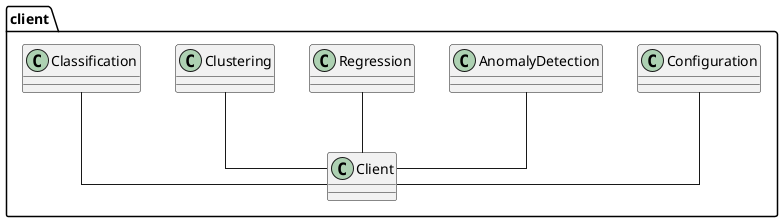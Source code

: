 @startuml "client"
skinparam linetype ortho

package client {
    class Client
    class "Classification" as client_classification
    class "Clustering" as client_clustering
    class "Regression" as client_regression
    class "AnomalyDetection" as client_anomaly_detection
    class "Configuration" as client_configuration
    Client -u- client_classification
    Client -u- client_clustering
    Client -u- client_regression
    Client -u- client_anomaly_detection
    Client -u- client_configuration
}

@enduml